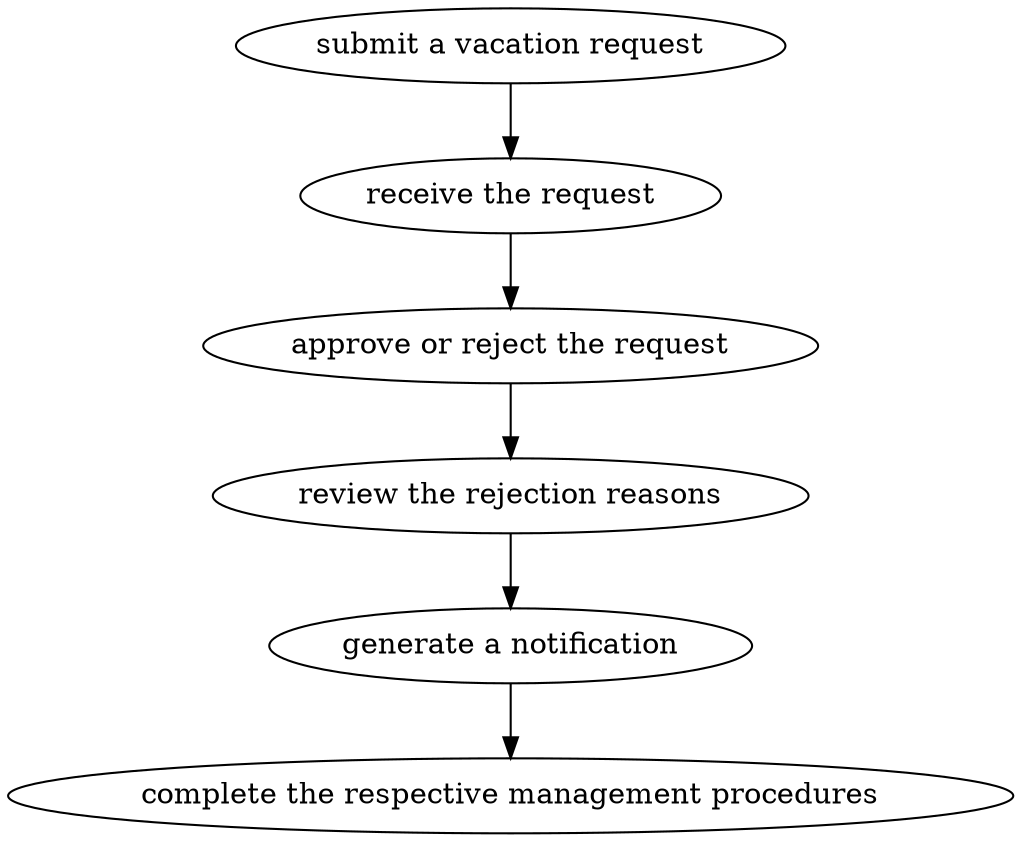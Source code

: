 strict digraph "doc-5.2" {
	graph [name="doc-5.2"];
	"submit a vacation request"	[attrs="{'type': 'Activity', 'label': 'submit a vacation request'}"];
	"receive the request"	[attrs="{'type': 'Activity', 'label': 'receive the request'}"];
	"submit a vacation request" -> "receive the request"	[attrs="{'type': 'flow', 'label': 'flow'}"];
	"approve or reject the request"	[attrs="{'type': 'Activity', 'label': 'approve or reject the request'}"];
	"receive the request" -> "approve or reject the request"	[attrs="{'type': 'flow', 'label': 'flow'}"];
	"review the rejection reasons"	[attrs="{'type': 'Activity', 'label': 'review the rejection reasons'}"];
	"approve or reject the request" -> "review the rejection reasons"	[attrs="{'type': 'flow', 'label': 'flow'}"];
	"generate a notification"	[attrs="{'type': 'Activity', 'label': 'generate a notification'}"];
	"review the rejection reasons" -> "generate a notification"	[attrs="{'type': 'flow', 'label': 'flow'}"];
	"complete the respective management procedures"	[attrs="{'type': 'Activity', 'label': 'complete the respective management procedures'}"];
	"generate a notification" -> "complete the respective management procedures"	[attrs="{'type': 'flow', 'label': 'flow'}"];
}
